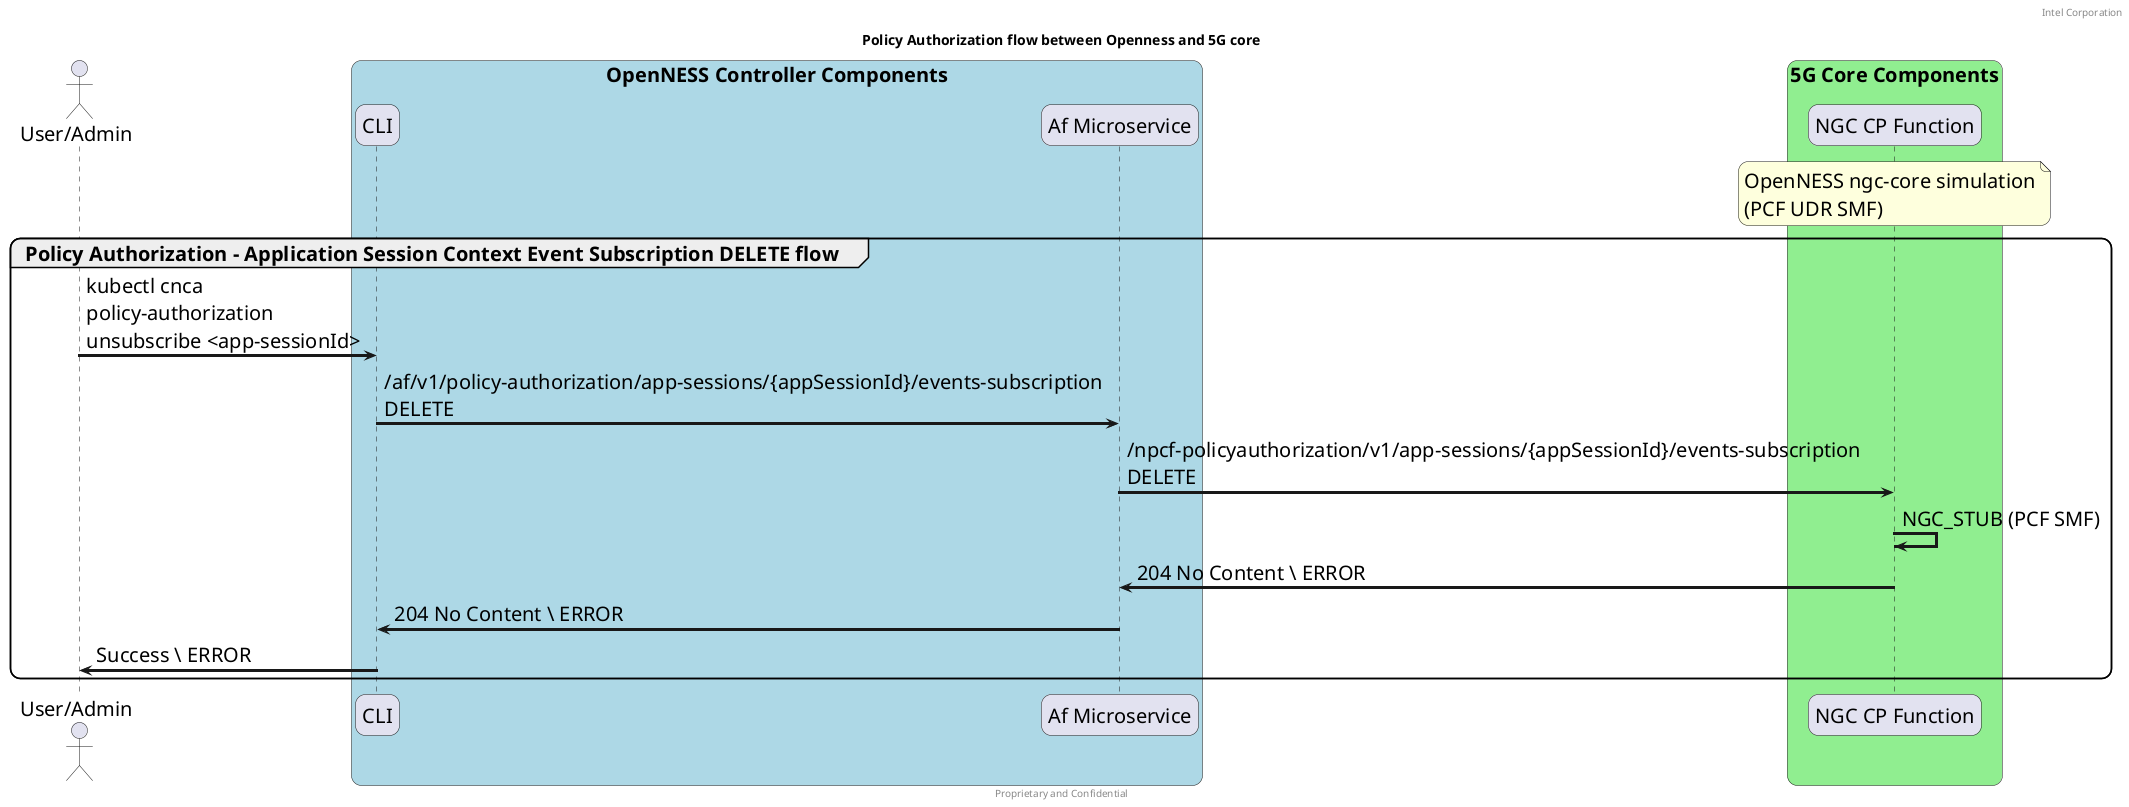 @startuml
/' SPDX-License-Identifier: Apache-2.0
   Copyright (c) 2020 Intel Corporation
'/
skinparam monochrome false
skinparam roundcorner 20
skinparam defaultFontName "Intel Clear"
skinparam defaultFontSize 20
skinparam maxmessagesize 300
skinparam sequenceArrowThickness 3

header Intel Corporation
footer Proprietary and Confidential

title Policy Authorization flow between Openness and 5G core


actor "User/Admin" as user
participant "CLI" as CLI 
participant "Af Microservice" as AF 
participant "NGC CP Function" as 5GC

box "OpenNESS Controller Components" #LightBlue
	participant CLI
    participant AF
end box

box "5G Core Components" #LightGreen
    participant 5GC
    note over 5GC 
        OpenNESS ngc-core simulation
        (PCF UDR SMF)
    end note
end box

group Policy Authorization - Application Session Context Event Subscription DELETE flow
    user -> CLI : kubectl cnca policy-authorization unsubscribe <app-sessionId>
    CLI -> AF : /af/v1/policy-authorization/app-sessions/{appSessionId}/events-subscription DELETE
    AF -> 5GC : /npcf-policyauthorization/v1/app-sessions/{appSessionId}/events-subscription DELETE
    5GC -> 5GC : NGC_STUB (PCF SMF)

    5GC -> AF : 204 No Content \ ERROR 
    AF -> CLI : 204 No Content \ ERROR 
    CLI -> user : Success \ ERROR
end
@enduml